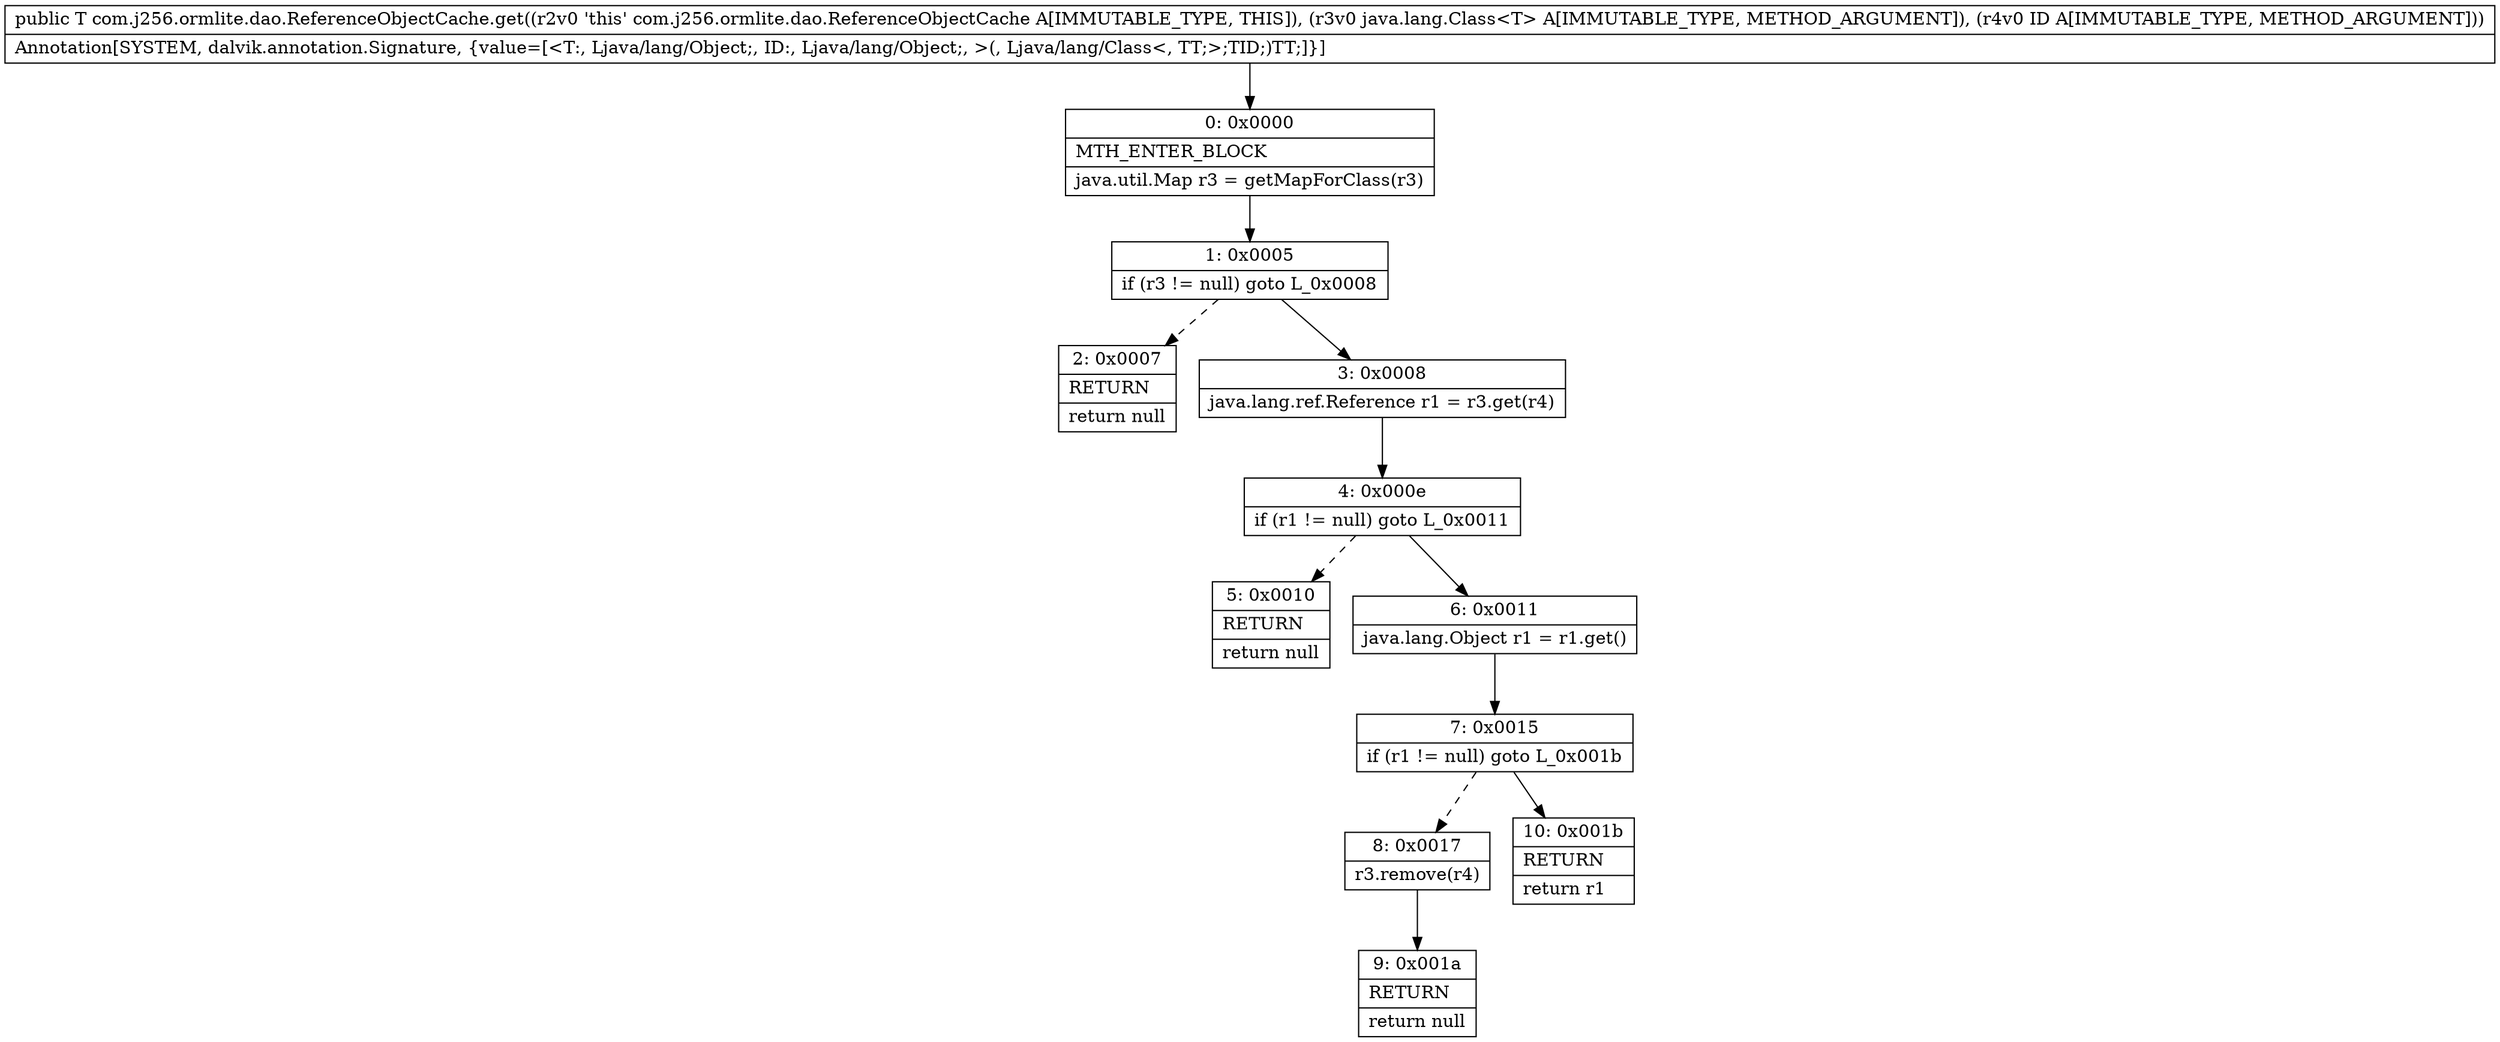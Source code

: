 digraph "CFG forcom.j256.ormlite.dao.ReferenceObjectCache.get(Ljava\/lang\/Class;Ljava\/lang\/Object;)Ljava\/lang\/Object;" {
Node_0 [shape=record,label="{0\:\ 0x0000|MTH_ENTER_BLOCK\l|java.util.Map r3 = getMapForClass(r3)\l}"];
Node_1 [shape=record,label="{1\:\ 0x0005|if (r3 != null) goto L_0x0008\l}"];
Node_2 [shape=record,label="{2\:\ 0x0007|RETURN\l|return null\l}"];
Node_3 [shape=record,label="{3\:\ 0x0008|java.lang.ref.Reference r1 = r3.get(r4)\l}"];
Node_4 [shape=record,label="{4\:\ 0x000e|if (r1 != null) goto L_0x0011\l}"];
Node_5 [shape=record,label="{5\:\ 0x0010|RETURN\l|return null\l}"];
Node_6 [shape=record,label="{6\:\ 0x0011|java.lang.Object r1 = r1.get()\l}"];
Node_7 [shape=record,label="{7\:\ 0x0015|if (r1 != null) goto L_0x001b\l}"];
Node_8 [shape=record,label="{8\:\ 0x0017|r3.remove(r4)\l}"];
Node_9 [shape=record,label="{9\:\ 0x001a|RETURN\l|return null\l}"];
Node_10 [shape=record,label="{10\:\ 0x001b|RETURN\l|return r1\l}"];
MethodNode[shape=record,label="{public T com.j256.ormlite.dao.ReferenceObjectCache.get((r2v0 'this' com.j256.ormlite.dao.ReferenceObjectCache A[IMMUTABLE_TYPE, THIS]), (r3v0 java.lang.Class\<T\> A[IMMUTABLE_TYPE, METHOD_ARGUMENT]), (r4v0 ID A[IMMUTABLE_TYPE, METHOD_ARGUMENT]))  | Annotation[SYSTEM, dalvik.annotation.Signature, \{value=[\<T:, Ljava\/lang\/Object;, ID:, Ljava\/lang\/Object;, \>(, Ljava\/lang\/Class\<, TT;\>;TID;)TT;]\}]\l}"];
MethodNode -> Node_0;
Node_0 -> Node_1;
Node_1 -> Node_2[style=dashed];
Node_1 -> Node_3;
Node_3 -> Node_4;
Node_4 -> Node_5[style=dashed];
Node_4 -> Node_6;
Node_6 -> Node_7;
Node_7 -> Node_8[style=dashed];
Node_7 -> Node_10;
Node_8 -> Node_9;
}

